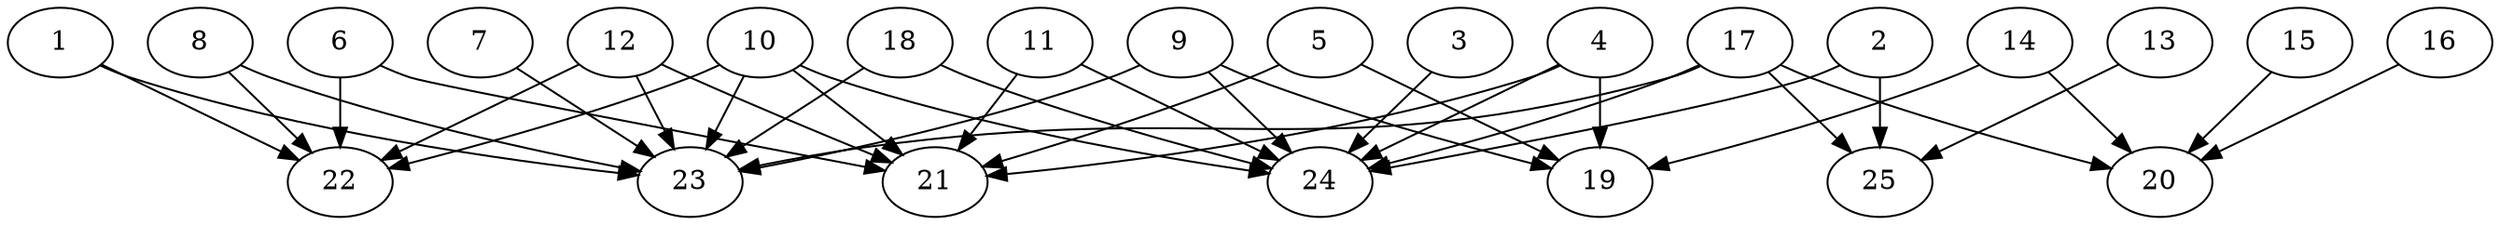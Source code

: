 // DAG automatically generated by daggen at Thu Oct  3 14:00:40 2019
// ./daggen --dot -n 25 --ccr 0.3 --fat 0.9 --regular 0.9 --density 0.5 --mindata 5242880 --maxdata 52428800 
digraph G {
  1 [size="155501227", alpha="0.06", expect_size="46650368"] 
  1 -> 22 [size ="46650368"]
  1 -> 23 [size ="46650368"]
  2 [size="111547733", alpha="0.04", expect_size="33464320"] 
  2 -> 24 [size ="33464320"]
  2 -> 25 [size ="33464320"]
  3 [size="47182507", alpha="0.05", expect_size="14154752"] 
  3 -> 24 [size ="14154752"]
  4 [size="49800533", alpha="0.01", expect_size="14940160"] 
  4 -> 19 [size ="14940160"]
  4 -> 21 [size ="14940160"]
  4 -> 24 [size ="14940160"]
  5 [size="58251947", alpha="0.07", expect_size="17475584"] 
  5 -> 19 [size ="17475584"]
  5 -> 21 [size ="17475584"]
  6 [size="101440853", alpha="0.09", expect_size="30432256"] 
  6 -> 21 [size ="30432256"]
  6 -> 22 [size ="30432256"]
  7 [size="169594880", alpha="0.13", expect_size="50878464"] 
  7 -> 23 [size ="50878464"]
  8 [size="158433280", alpha="0.09", expect_size="47529984"] 
  8 -> 22 [size ="47529984"]
  8 -> 23 [size ="47529984"]
  9 [size="110520320", alpha="0.05", expect_size="33156096"] 
  9 -> 19 [size ="33156096"]
  9 -> 23 [size ="33156096"]
  9 -> 24 [size ="33156096"]
  10 [size="147964587", alpha="0.17", expect_size="44389376"] 
  10 -> 21 [size ="44389376"]
  10 -> 22 [size ="44389376"]
  10 -> 23 [size ="44389376"]
  10 -> 24 [size ="44389376"]
  11 [size="94423040", alpha="0.13", expect_size="28326912"] 
  11 -> 21 [size ="28326912"]
  11 -> 24 [size ="28326912"]
  12 [size="141124267", alpha="0.18", expect_size="42337280"] 
  12 -> 21 [size ="42337280"]
  12 -> 22 [size ="42337280"]
  12 -> 23 [size ="42337280"]
  13 [size="171711147", alpha="0.00", expect_size="51513344"] 
  13 -> 25 [size ="51513344"]
  14 [size="57507840", alpha="0.11", expect_size="17252352"] 
  14 -> 19 [size ="17252352"]
  14 -> 20 [size ="17252352"]
  15 [size="62170453", alpha="0.19", expect_size="18651136"] 
  15 -> 20 [size ="18651136"]
  16 [size="119903573", alpha="0.03", expect_size="35971072"] 
  16 -> 20 [size ="35971072"]
  17 [size="30842880", alpha="0.07", expect_size="9252864"] 
  17 -> 20 [size ="9252864"]
  17 -> 23 [size ="9252864"]
  17 -> 24 [size ="9252864"]
  17 -> 25 [size ="9252864"]
  18 [size="130740907", alpha="0.09", expect_size="39222272"] 
  18 -> 23 [size ="39222272"]
  18 -> 24 [size ="39222272"]
  19 [size="40546987", alpha="0.05", expect_size="12164096"] 
  20 [size="79933440", alpha="0.05", expect_size="23980032"] 
  21 [size="57555627", alpha="0.03", expect_size="17266688"] 
  22 [size="162290347", alpha="0.13", expect_size="48687104"] 
  23 [size="143762773", alpha="0.07", expect_size="43128832"] 
  24 [size="143936853", alpha="0.05", expect_size="43181056"] 
  25 [size="73250133", alpha="0.08", expect_size="21975040"] 
}
